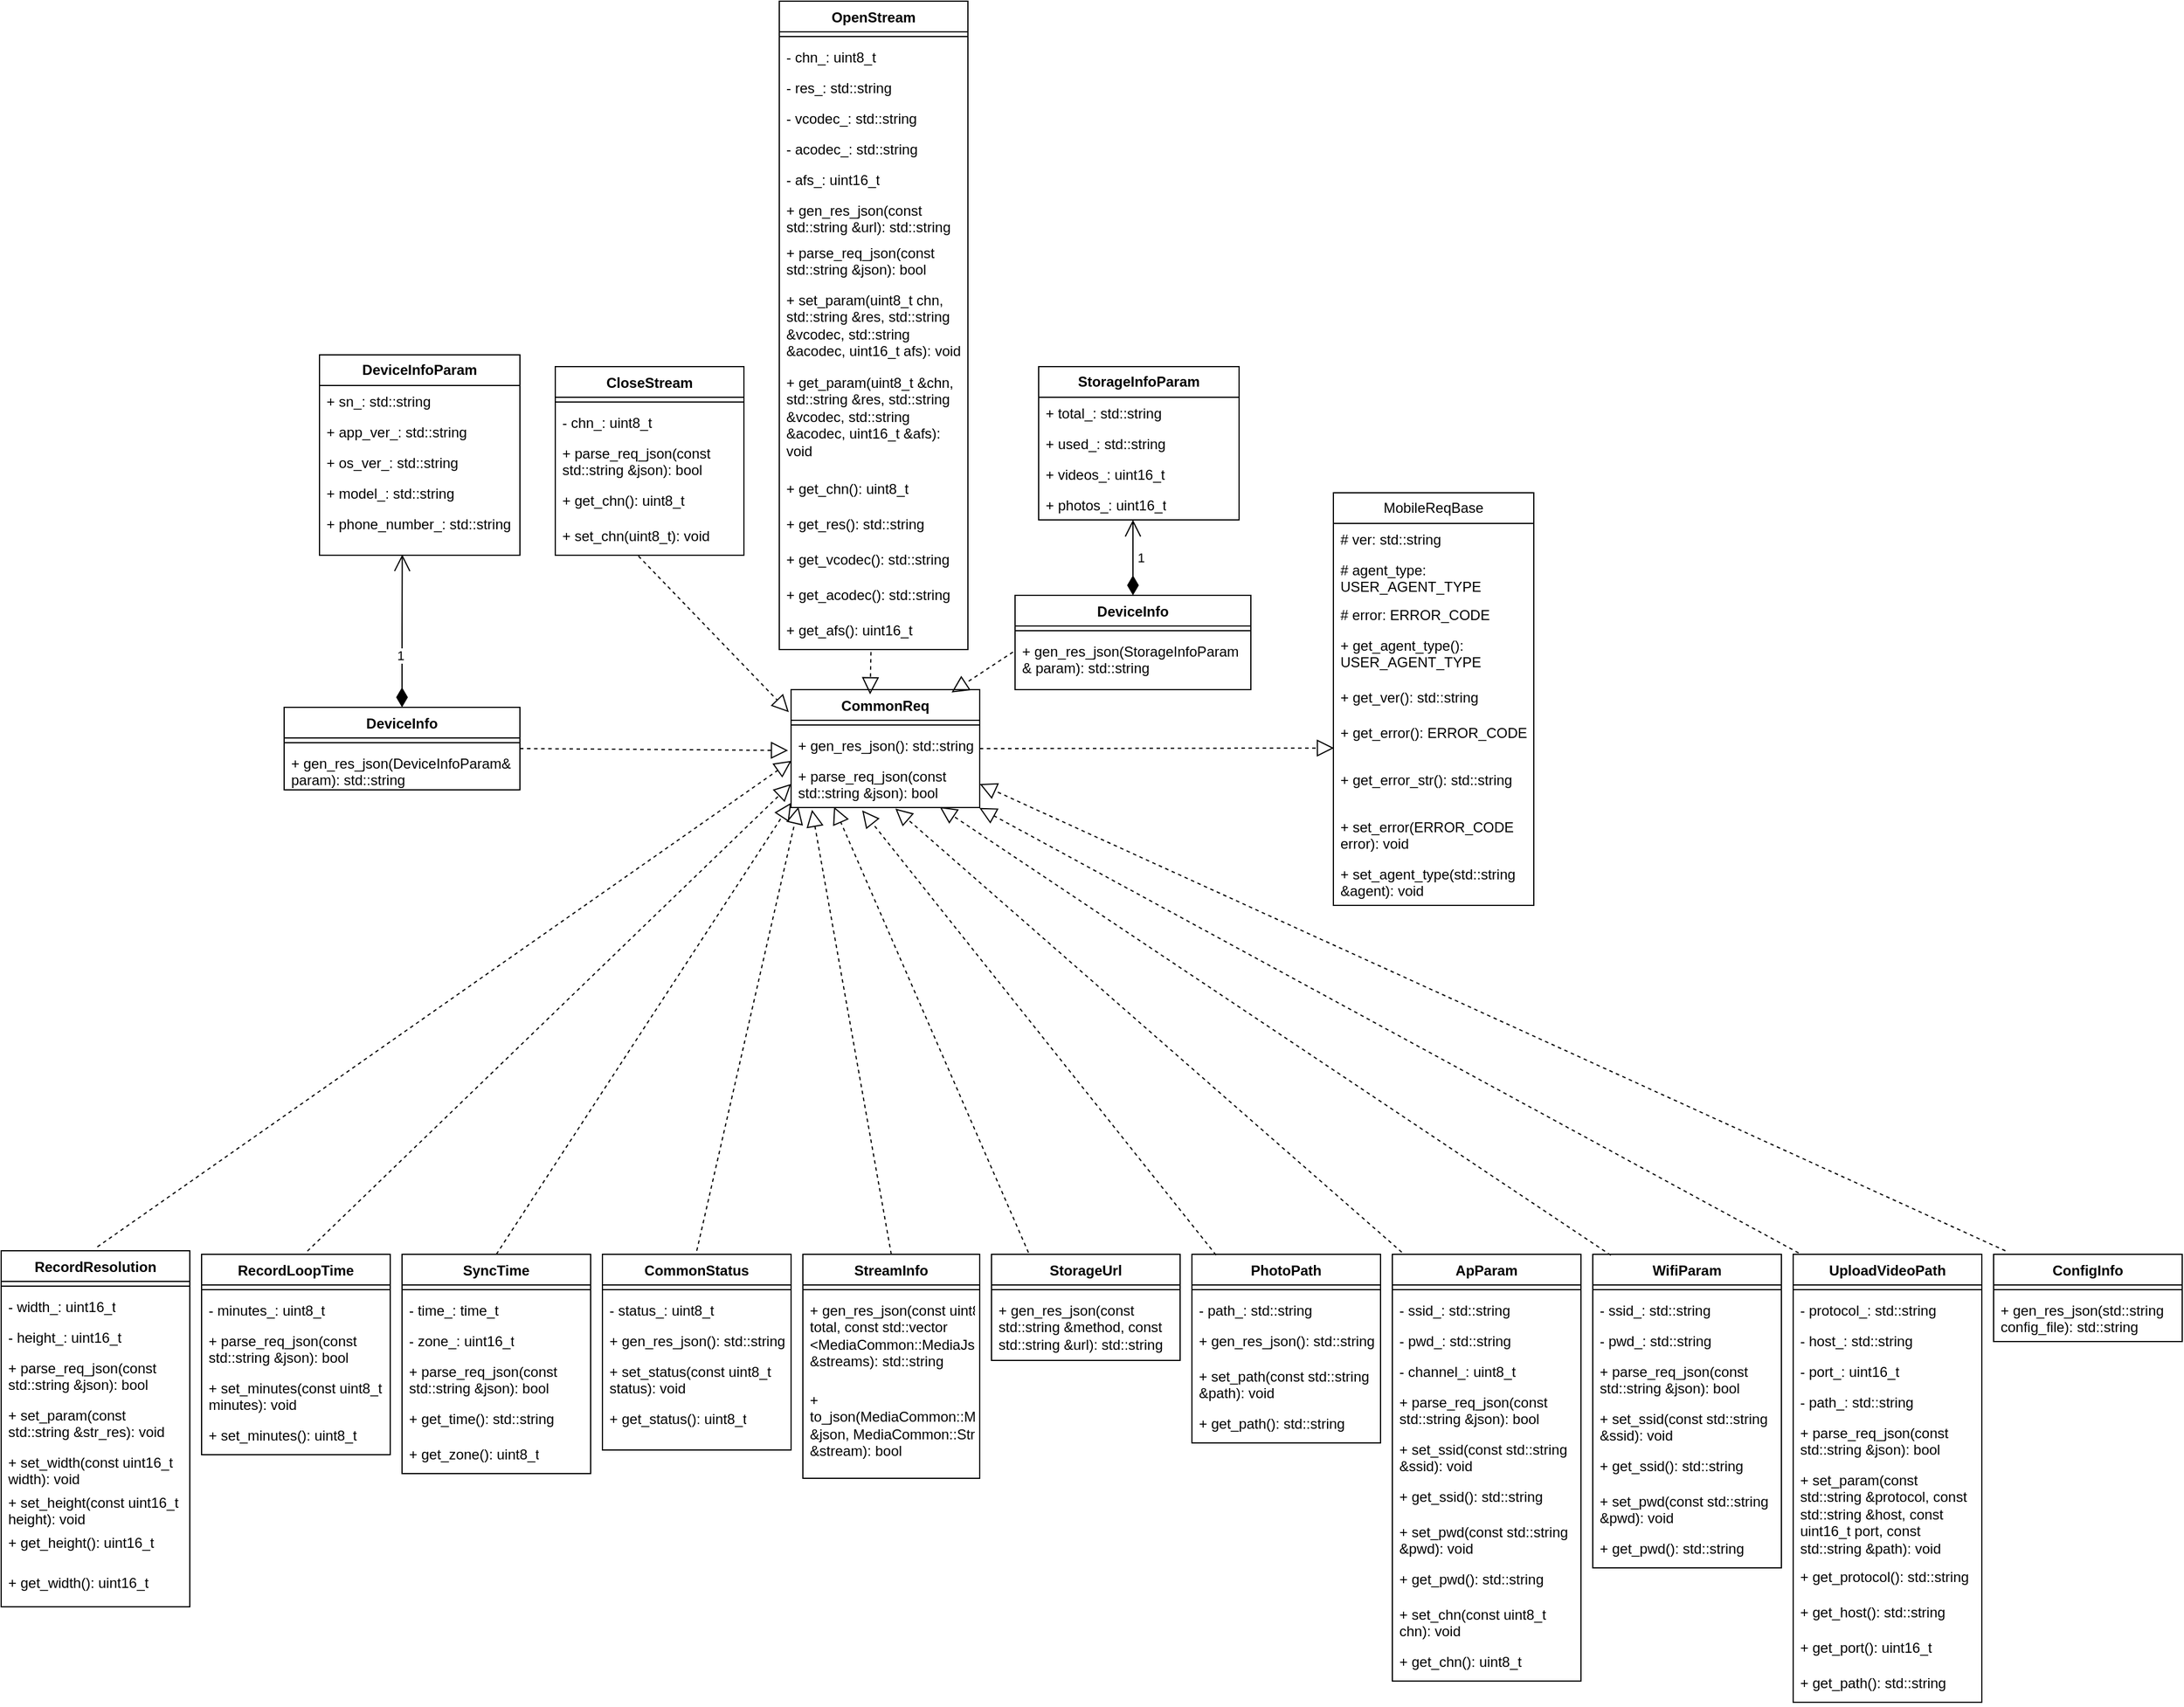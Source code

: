 <mxfile version="24.7.6">
  <diagram id="C5RBs43oDa-KdzZeNtuy" name="Page-1">
    <mxGraphModel dx="2261" dy="1941" grid="1" gridSize="10" guides="1" tooltips="1" connect="1" arrows="1" fold="1" page="1" pageScale="1" pageWidth="827" pageHeight="1169" math="0" shadow="0">
      <root>
        <mxCell id="WIyWlLk6GJQsqaUBKTNV-0" />
        <mxCell id="WIyWlLk6GJQsqaUBKTNV-1" parent="WIyWlLk6GJQsqaUBKTNV-0" />
        <mxCell id="BICUtr6SKWms27QiwE2e-4" value="MobileReqBase" style="swimlane;fontStyle=0;childLayout=stackLayout;horizontal=1;startSize=26;fillColor=none;horizontalStack=0;resizeParent=1;resizeParentMax=0;resizeLast=0;collapsible=1;marginBottom=0;whiteSpace=wrap;html=1;" vertex="1" parent="WIyWlLk6GJQsqaUBKTNV-1">
          <mxGeometry x="550" y="37" width="170" height="350" as="geometry" />
        </mxCell>
        <mxCell id="BICUtr6SKWms27QiwE2e-5" value="# ver: std::string" style="text;strokeColor=none;fillColor=none;align=left;verticalAlign=top;spacingLeft=4;spacingRight=4;overflow=hidden;rotatable=0;points=[[0,0.5],[1,0.5]];portConstraint=eastwest;whiteSpace=wrap;html=1;" vertex="1" parent="BICUtr6SKWms27QiwE2e-4">
          <mxGeometry y="26" width="170" height="26" as="geometry" />
        </mxCell>
        <mxCell id="BICUtr6SKWms27QiwE2e-6" value="# agent_type: USER_AGENT_TYPE" style="text;strokeColor=none;fillColor=none;align=left;verticalAlign=top;spacingLeft=4;spacingRight=4;overflow=hidden;rotatable=0;points=[[0,0.5],[1,0.5]];portConstraint=eastwest;whiteSpace=wrap;html=1;" vertex="1" parent="BICUtr6SKWms27QiwE2e-4">
          <mxGeometry y="52" width="170" height="38" as="geometry" />
        </mxCell>
        <mxCell id="BICUtr6SKWms27QiwE2e-7" value="# error: ERROR_CODE" style="text;strokeColor=none;fillColor=none;align=left;verticalAlign=top;spacingLeft=4;spacingRight=4;overflow=hidden;rotatable=0;points=[[0,0.5],[1,0.5]];portConstraint=eastwest;whiteSpace=wrap;html=1;" vertex="1" parent="BICUtr6SKWms27QiwE2e-4">
          <mxGeometry y="90" width="170" height="26" as="geometry" />
        </mxCell>
        <mxCell id="BICUtr6SKWms27QiwE2e-12" value="+ get_agent_type(): USER_AGENT_TYPE" style="text;strokeColor=none;fillColor=none;align=left;verticalAlign=top;spacingLeft=4;spacingRight=4;overflow=hidden;rotatable=0;points=[[0,0.5],[1,0.5]];portConstraint=eastwest;whiteSpace=wrap;html=1;" vertex="1" parent="BICUtr6SKWms27QiwE2e-4">
          <mxGeometry y="116" width="170" height="44" as="geometry" />
        </mxCell>
        <mxCell id="BICUtr6SKWms27QiwE2e-13" value="+ get_ver(): std::string" style="text;strokeColor=none;fillColor=none;align=left;verticalAlign=top;spacingLeft=4;spacingRight=4;overflow=hidden;rotatable=0;points=[[0,0.5],[1,0.5]];portConstraint=eastwest;whiteSpace=wrap;html=1;" vertex="1" parent="BICUtr6SKWms27QiwE2e-4">
          <mxGeometry y="160" width="170" height="30" as="geometry" />
        </mxCell>
        <mxCell id="BICUtr6SKWms27QiwE2e-14" value="+ get_error(): ERROR_CODE" style="text;strokeColor=none;fillColor=none;align=left;verticalAlign=top;spacingLeft=4;spacingRight=4;overflow=hidden;rotatable=0;points=[[0,0.5],[1,0.5]];portConstraint=eastwest;whiteSpace=wrap;html=1;" vertex="1" parent="BICUtr6SKWms27QiwE2e-4">
          <mxGeometry y="190" width="170" height="40" as="geometry" />
        </mxCell>
        <mxCell id="BICUtr6SKWms27QiwE2e-15" value="+ get_error_str(): std::string" style="text;strokeColor=none;fillColor=none;align=left;verticalAlign=top;spacingLeft=4;spacingRight=4;overflow=hidden;rotatable=0;points=[[0,0.5],[1,0.5]];portConstraint=eastwest;whiteSpace=wrap;html=1;" vertex="1" parent="BICUtr6SKWms27QiwE2e-4">
          <mxGeometry y="230" width="170" height="40" as="geometry" />
        </mxCell>
        <mxCell id="BICUtr6SKWms27QiwE2e-17" value="+ set_error(ERROR_CODE error): void" style="text;strokeColor=none;fillColor=none;align=left;verticalAlign=top;spacingLeft=4;spacingRight=4;overflow=hidden;rotatable=0;points=[[0,0.5],[1,0.5]];portConstraint=eastwest;whiteSpace=wrap;html=1;" vertex="1" parent="BICUtr6SKWms27QiwE2e-4">
          <mxGeometry y="270" width="170" height="40" as="geometry" />
        </mxCell>
        <mxCell id="BICUtr6SKWms27QiwE2e-16" value="+ set_agent_type(std::string &amp;amp;agent): void" style="text;strokeColor=none;fillColor=none;align=left;verticalAlign=top;spacingLeft=4;spacingRight=4;overflow=hidden;rotatable=0;points=[[0,0.5],[1,0.5]];portConstraint=eastwest;whiteSpace=wrap;html=1;" vertex="1" parent="BICUtr6SKWms27QiwE2e-4">
          <mxGeometry y="310" width="170" height="40" as="geometry" />
        </mxCell>
        <mxCell id="BICUtr6SKWms27QiwE2e-8" value="CommonReq" style="swimlane;fontStyle=1;align=center;verticalAlign=top;childLayout=stackLayout;horizontal=1;startSize=26;horizontalStack=0;resizeParent=1;resizeParentMax=0;resizeLast=0;collapsible=1;marginBottom=0;whiteSpace=wrap;html=1;" vertex="1" parent="WIyWlLk6GJQsqaUBKTNV-1">
          <mxGeometry x="90" y="204" width="160" height="100" as="geometry" />
        </mxCell>
        <mxCell id="BICUtr6SKWms27QiwE2e-18" value="" style="endArrow=block;dashed=1;endFill=0;endSize=12;html=1;rounded=0;entryX=0.003;entryY=0.664;entryDx=0;entryDy=0;entryPerimeter=0;" edge="1" parent="BICUtr6SKWms27QiwE2e-8" target="BICUtr6SKWms27QiwE2e-14">
          <mxGeometry width="160" relative="1" as="geometry">
            <mxPoint x="160" y="50" as="sourcePoint" />
            <mxPoint x="310" y="50" as="targetPoint" />
          </mxGeometry>
        </mxCell>
        <mxCell id="BICUtr6SKWms27QiwE2e-10" value="" style="line;strokeWidth=1;fillColor=none;align=left;verticalAlign=middle;spacingTop=-1;spacingLeft=3;spacingRight=3;rotatable=0;labelPosition=right;points=[];portConstraint=eastwest;strokeColor=inherit;" vertex="1" parent="BICUtr6SKWms27QiwE2e-8">
          <mxGeometry y="26" width="160" height="8" as="geometry" />
        </mxCell>
        <mxCell id="BICUtr6SKWms27QiwE2e-11" value="+ gen_res_json(): std::string" style="text;strokeColor=none;fillColor=none;align=left;verticalAlign=top;spacingLeft=4;spacingRight=4;overflow=hidden;rotatable=0;points=[[0,0.5],[1,0.5]];portConstraint=eastwest;whiteSpace=wrap;html=1;" vertex="1" parent="BICUtr6SKWms27QiwE2e-8">
          <mxGeometry y="34" width="160" height="26" as="geometry" />
        </mxCell>
        <mxCell id="BICUtr6SKWms27QiwE2e-19" value="+ parse_req_json(const std::string &amp;amp;json): bool" style="text;strokeColor=none;fillColor=none;align=left;verticalAlign=top;spacingLeft=4;spacingRight=4;overflow=hidden;rotatable=0;points=[[0,0.5],[1,0.5]];portConstraint=eastwest;whiteSpace=wrap;html=1;" vertex="1" parent="BICUtr6SKWms27QiwE2e-8">
          <mxGeometry y="60" width="160" height="40" as="geometry" />
        </mxCell>
        <mxCell id="BICUtr6SKWms27QiwE2e-20" value="CommonStatus" style="swimlane;fontStyle=1;align=center;verticalAlign=top;childLayout=stackLayout;horizontal=1;startSize=26;horizontalStack=0;resizeParent=1;resizeParentMax=0;resizeLast=0;collapsible=1;marginBottom=0;whiteSpace=wrap;html=1;" vertex="1" parent="WIyWlLk6GJQsqaUBKTNV-1">
          <mxGeometry x="-70" y="683" width="160" height="166" as="geometry" />
        </mxCell>
        <mxCell id="BICUtr6SKWms27QiwE2e-22" value="" style="line;strokeWidth=1;fillColor=none;align=left;verticalAlign=middle;spacingTop=-1;spacingLeft=3;spacingRight=3;rotatable=0;labelPosition=right;points=[];portConstraint=eastwest;strokeColor=inherit;" vertex="1" parent="BICUtr6SKWms27QiwE2e-20">
          <mxGeometry y="26" width="160" height="8" as="geometry" />
        </mxCell>
        <mxCell id="BICUtr6SKWms27QiwE2e-27" value="- status_: uint8_t" style="text;strokeColor=none;fillColor=none;align=left;verticalAlign=top;spacingLeft=4;spacingRight=4;overflow=hidden;rotatable=0;points=[[0,0.5],[1,0.5]];portConstraint=eastwest;whiteSpace=wrap;html=1;" vertex="1" parent="BICUtr6SKWms27QiwE2e-20">
          <mxGeometry y="34" width="160" height="26" as="geometry" />
        </mxCell>
        <mxCell id="BICUtr6SKWms27QiwE2e-23" value="+ gen_res_json(): std::string" style="text;strokeColor=none;fillColor=none;align=left;verticalAlign=top;spacingLeft=4;spacingRight=4;overflow=hidden;rotatable=0;points=[[0,0.5],[1,0.5]];portConstraint=eastwest;whiteSpace=wrap;html=1;" vertex="1" parent="BICUtr6SKWms27QiwE2e-20">
          <mxGeometry y="60" width="160" height="26" as="geometry" />
        </mxCell>
        <mxCell id="BICUtr6SKWms27QiwE2e-24" value="+ set_status(const uint8_t status): void" style="text;strokeColor=none;fillColor=none;align=left;verticalAlign=top;spacingLeft=4;spacingRight=4;overflow=hidden;rotatable=0;points=[[0,0.5],[1,0.5]];portConstraint=eastwest;whiteSpace=wrap;html=1;" vertex="1" parent="BICUtr6SKWms27QiwE2e-20">
          <mxGeometry y="86" width="160" height="40" as="geometry" />
        </mxCell>
        <mxCell id="BICUtr6SKWms27QiwE2e-25" value="+ get_status(): uint8_t" style="text;strokeColor=none;fillColor=none;align=left;verticalAlign=top;spacingLeft=4;spacingRight=4;overflow=hidden;rotatable=0;points=[[0,0.5],[1,0.5]];portConstraint=eastwest;whiteSpace=wrap;html=1;" vertex="1" parent="BICUtr6SKWms27QiwE2e-20">
          <mxGeometry y="126" width="160" height="40" as="geometry" />
        </mxCell>
        <mxCell id="BICUtr6SKWms27QiwE2e-21" value="" style="endArrow=block;dashed=1;endFill=0;endSize=12;html=1;rounded=0;entryX=0.039;entryY=0.986;entryDx=0;entryDy=0;entryPerimeter=0;" edge="1" parent="WIyWlLk6GJQsqaUBKTNV-1" target="BICUtr6SKWms27QiwE2e-19">
          <mxGeometry width="160" relative="1" as="geometry">
            <mxPoint x="10" y="680" as="sourcePoint" />
            <mxPoint x="98" y="310" as="targetPoint" />
          </mxGeometry>
        </mxCell>
        <mxCell id="BICUtr6SKWms27QiwE2e-28" value="SyncTime" style="swimlane;fontStyle=1;align=center;verticalAlign=top;childLayout=stackLayout;horizontal=1;startSize=26;horizontalStack=0;resizeParent=1;resizeParentMax=0;resizeLast=0;collapsible=1;marginBottom=0;whiteSpace=wrap;html=1;" vertex="1" parent="WIyWlLk6GJQsqaUBKTNV-1">
          <mxGeometry x="-240" y="683" width="160" height="186" as="geometry" />
        </mxCell>
        <mxCell id="BICUtr6SKWms27QiwE2e-29" value="" style="line;strokeWidth=1;fillColor=none;align=left;verticalAlign=middle;spacingTop=-1;spacingLeft=3;spacingRight=3;rotatable=0;labelPosition=right;points=[];portConstraint=eastwest;strokeColor=inherit;" vertex="1" parent="BICUtr6SKWms27QiwE2e-28">
          <mxGeometry y="26" width="160" height="8" as="geometry" />
        </mxCell>
        <mxCell id="BICUtr6SKWms27QiwE2e-30" value="- time_: time_t" style="text;strokeColor=none;fillColor=none;align=left;verticalAlign=top;spacingLeft=4;spacingRight=4;overflow=hidden;rotatable=0;points=[[0,0.5],[1,0.5]];portConstraint=eastwest;whiteSpace=wrap;html=1;" vertex="1" parent="BICUtr6SKWms27QiwE2e-28">
          <mxGeometry y="34" width="160" height="26" as="geometry" />
        </mxCell>
        <mxCell id="BICUtr6SKWms27QiwE2e-124" value="- zone_: uint16_t" style="text;strokeColor=none;fillColor=none;align=left;verticalAlign=top;spacingLeft=4;spacingRight=4;overflow=hidden;rotatable=0;points=[[0,0.5],[1,0.5]];portConstraint=eastwest;whiteSpace=wrap;html=1;" vertex="1" parent="BICUtr6SKWms27QiwE2e-28">
          <mxGeometry y="60" width="160" height="26" as="geometry" />
        </mxCell>
        <mxCell id="BICUtr6SKWms27QiwE2e-31" value="+ parse_req_json(const std::string &amp;amp;json): bool" style="text;strokeColor=none;fillColor=none;align=left;verticalAlign=top;spacingLeft=4;spacingRight=4;overflow=hidden;rotatable=0;points=[[0,0.5],[1,0.5]];portConstraint=eastwest;whiteSpace=wrap;html=1;" vertex="1" parent="BICUtr6SKWms27QiwE2e-28">
          <mxGeometry y="86" width="160" height="40" as="geometry" />
        </mxCell>
        <mxCell id="BICUtr6SKWms27QiwE2e-32" value="+ get_time(): std::string" style="text;strokeColor=none;fillColor=none;align=left;verticalAlign=top;spacingLeft=4;spacingRight=4;overflow=hidden;rotatable=0;points=[[0,0.5],[1,0.5]];portConstraint=eastwest;whiteSpace=wrap;html=1;" vertex="1" parent="BICUtr6SKWms27QiwE2e-28">
          <mxGeometry y="126" width="160" height="30" as="geometry" />
        </mxCell>
        <mxCell id="BICUtr6SKWms27QiwE2e-33" value="+ get_zone(): uint8_t" style="text;strokeColor=none;fillColor=none;align=left;verticalAlign=top;spacingLeft=4;spacingRight=4;overflow=hidden;rotatable=0;points=[[0,0.5],[1,0.5]];portConstraint=eastwest;whiteSpace=wrap;html=1;" vertex="1" parent="BICUtr6SKWms27QiwE2e-28">
          <mxGeometry y="156" width="160" height="30" as="geometry" />
        </mxCell>
        <mxCell id="BICUtr6SKWms27QiwE2e-34" value="" style="endArrow=block;dashed=1;endFill=0;endSize=12;html=1;rounded=0;exitX=0.5;exitY=0;exitDx=0;exitDy=0;" edge="1" parent="WIyWlLk6GJQsqaUBKTNV-1" source="BICUtr6SKWms27QiwE2e-28">
          <mxGeometry width="160" relative="1" as="geometry">
            <mxPoint x="-90" y="350" as="sourcePoint" />
            <mxPoint x="90" y="300" as="targetPoint" />
          </mxGeometry>
        </mxCell>
        <mxCell id="BICUtr6SKWms27QiwE2e-35" value="DeviceInfo" style="swimlane;fontStyle=1;align=center;verticalAlign=top;childLayout=stackLayout;horizontal=1;startSize=26;horizontalStack=0;resizeParent=1;resizeParentMax=0;resizeLast=0;collapsible=1;marginBottom=0;whiteSpace=wrap;html=1;" vertex="1" parent="WIyWlLk6GJQsqaUBKTNV-1">
          <mxGeometry x="-340" y="219" width="200" height="70" as="geometry" />
        </mxCell>
        <mxCell id="BICUtr6SKWms27QiwE2e-36" value="" style="line;strokeWidth=1;fillColor=none;align=left;verticalAlign=middle;spacingTop=-1;spacingLeft=3;spacingRight=3;rotatable=0;labelPosition=right;points=[];portConstraint=eastwest;strokeColor=inherit;" vertex="1" parent="BICUtr6SKWms27QiwE2e-35">
          <mxGeometry y="26" width="200" height="8" as="geometry" />
        </mxCell>
        <mxCell id="BICUtr6SKWms27QiwE2e-38" value="+ gen_res_json(DeviceInfoParam&amp;amp; param): std::string" style="text;strokeColor=none;fillColor=none;align=left;verticalAlign=top;spacingLeft=4;spacingRight=4;overflow=hidden;rotatable=0;points=[[0,0.5],[1,0.5]];portConstraint=eastwest;whiteSpace=wrap;html=1;" vertex="1" parent="BICUtr6SKWms27QiwE2e-35">
          <mxGeometry y="34" width="200" height="36" as="geometry" />
        </mxCell>
        <mxCell id="BICUtr6SKWms27QiwE2e-41" value="" style="endArrow=block;dashed=1;endFill=0;endSize=12;html=1;rounded=0;exitX=1;exitY=0.5;exitDx=0;exitDy=0;entryX=-0.016;entryY=0.676;entryDx=0;entryDy=0;entryPerimeter=0;" edge="1" parent="WIyWlLk6GJQsqaUBKTNV-1" source="BICUtr6SKWms27QiwE2e-35" target="BICUtr6SKWms27QiwE2e-11">
          <mxGeometry width="160" relative="1" as="geometry">
            <mxPoint x="-50" y="250" as="sourcePoint" />
            <mxPoint x="110" y="250" as="targetPoint" />
          </mxGeometry>
        </mxCell>
        <mxCell id="BICUtr6SKWms27QiwE2e-43" value="&lt;b&gt;DeviceInfoParam&lt;/b&gt;" style="swimlane;fontStyle=0;childLayout=stackLayout;horizontal=1;startSize=26;fillColor=none;horizontalStack=0;resizeParent=1;resizeParentMax=0;resizeLast=0;collapsible=1;marginBottom=0;whiteSpace=wrap;html=1;" vertex="1" parent="WIyWlLk6GJQsqaUBKTNV-1">
          <mxGeometry x="-310" y="-80" width="170" height="170" as="geometry" />
        </mxCell>
        <mxCell id="BICUtr6SKWms27QiwE2e-44" value="+ sn_: std::string" style="text;strokeColor=none;fillColor=none;align=left;verticalAlign=top;spacingLeft=4;spacingRight=4;overflow=hidden;rotatable=0;points=[[0,0.5],[1,0.5]];portConstraint=eastwest;whiteSpace=wrap;html=1;" vertex="1" parent="BICUtr6SKWms27QiwE2e-43">
          <mxGeometry y="26" width="170" height="26" as="geometry" />
        </mxCell>
        <mxCell id="BICUtr6SKWms27QiwE2e-45" value="+ app_ver_: std::string" style="text;strokeColor=none;fillColor=none;align=left;verticalAlign=top;spacingLeft=4;spacingRight=4;overflow=hidden;rotatable=0;points=[[0,0.5],[1,0.5]];portConstraint=eastwest;whiteSpace=wrap;html=1;" vertex="1" parent="BICUtr6SKWms27QiwE2e-43">
          <mxGeometry y="52" width="170" height="26" as="geometry" />
        </mxCell>
        <mxCell id="BICUtr6SKWms27QiwE2e-47" value="+ os_ver_: std::string" style="text;strokeColor=none;fillColor=none;align=left;verticalAlign=top;spacingLeft=4;spacingRight=4;overflow=hidden;rotatable=0;points=[[0,0.5],[1,0.5]];portConstraint=eastwest;whiteSpace=wrap;html=1;" vertex="1" parent="BICUtr6SKWms27QiwE2e-43">
          <mxGeometry y="78" width="170" height="26" as="geometry" />
        </mxCell>
        <mxCell id="BICUtr6SKWms27QiwE2e-48" value="+ model_: std::string" style="text;strokeColor=none;fillColor=none;align=left;verticalAlign=top;spacingLeft=4;spacingRight=4;overflow=hidden;rotatable=0;points=[[0,0.5],[1,0.5]];portConstraint=eastwest;whiteSpace=wrap;html=1;" vertex="1" parent="BICUtr6SKWms27QiwE2e-43">
          <mxGeometry y="104" width="170" height="26" as="geometry" />
        </mxCell>
        <mxCell id="BICUtr6SKWms27QiwE2e-46" value="+ phone_number_: std::string" style="text;strokeColor=none;fillColor=none;align=left;verticalAlign=top;spacingLeft=4;spacingRight=4;overflow=hidden;rotatable=0;points=[[0,0.5],[1,0.5]];portConstraint=eastwest;whiteSpace=wrap;html=1;" vertex="1" parent="BICUtr6SKWms27QiwE2e-43">
          <mxGeometry y="130" width="170" height="40" as="geometry" />
        </mxCell>
        <mxCell id="BICUtr6SKWms27QiwE2e-50" value="1" style="endArrow=open;html=1;endSize=12;startArrow=diamondThin;startSize=14;startFill=1;edgeStyle=orthogonalEdgeStyle;align=left;verticalAlign=bottom;rounded=0;entryX=0.413;entryY=0.984;entryDx=0;entryDy=0;entryPerimeter=0;" edge="1" parent="WIyWlLk6GJQsqaUBKTNV-1" source="BICUtr6SKWms27QiwE2e-35" target="BICUtr6SKWms27QiwE2e-46">
          <mxGeometry x="-0.5" y="3" relative="1" as="geometry">
            <mxPoint x="-150.34" y="230" as="sourcePoint" />
            <mxPoint x="-80" y="250" as="targetPoint" />
            <Array as="points" />
            <mxPoint x="-3" y="-3" as="offset" />
          </mxGeometry>
        </mxCell>
        <mxCell id="BICUtr6SKWms27QiwE2e-51" value="OpenStream" style="swimlane;fontStyle=1;align=center;verticalAlign=top;childLayout=stackLayout;horizontal=1;startSize=26;horizontalStack=0;resizeParent=1;resizeParentMax=0;resizeLast=0;collapsible=1;marginBottom=0;whiteSpace=wrap;html=1;" vertex="1" parent="WIyWlLk6GJQsqaUBKTNV-1">
          <mxGeometry x="80" y="-380" width="160" height="550" as="geometry" />
        </mxCell>
        <mxCell id="BICUtr6SKWms27QiwE2e-52" value="" style="line;strokeWidth=1;fillColor=none;align=left;verticalAlign=middle;spacingTop=-1;spacingLeft=3;spacingRight=3;rotatable=0;labelPosition=right;points=[];portConstraint=eastwest;strokeColor=inherit;" vertex="1" parent="BICUtr6SKWms27QiwE2e-51">
          <mxGeometry y="26" width="160" height="8" as="geometry" />
        </mxCell>
        <mxCell id="BICUtr6SKWms27QiwE2e-53" value="- chn_: uint8_t" style="text;strokeColor=none;fillColor=none;align=left;verticalAlign=top;spacingLeft=4;spacingRight=4;overflow=hidden;rotatable=0;points=[[0,0.5],[1,0.5]];portConstraint=eastwest;whiteSpace=wrap;html=1;" vertex="1" parent="BICUtr6SKWms27QiwE2e-51">
          <mxGeometry y="34" width="160" height="26" as="geometry" />
        </mxCell>
        <mxCell id="BICUtr6SKWms27QiwE2e-57" value="- res_: std::string" style="text;strokeColor=none;fillColor=none;align=left;verticalAlign=top;spacingLeft=4;spacingRight=4;overflow=hidden;rotatable=0;points=[[0,0.5],[1,0.5]];portConstraint=eastwest;whiteSpace=wrap;html=1;" vertex="1" parent="BICUtr6SKWms27QiwE2e-51">
          <mxGeometry y="60" width="160" height="26" as="geometry" />
        </mxCell>
        <mxCell id="BICUtr6SKWms27QiwE2e-58" value="- vcodec_: std::string" style="text;strokeColor=none;fillColor=none;align=left;verticalAlign=top;spacingLeft=4;spacingRight=4;overflow=hidden;rotatable=0;points=[[0,0.5],[1,0.5]];portConstraint=eastwest;whiteSpace=wrap;html=1;" vertex="1" parent="BICUtr6SKWms27QiwE2e-51">
          <mxGeometry y="86" width="160" height="26" as="geometry" />
        </mxCell>
        <mxCell id="BICUtr6SKWms27QiwE2e-59" value="- acodec_: std::string" style="text;strokeColor=none;fillColor=none;align=left;verticalAlign=top;spacingLeft=4;spacingRight=4;overflow=hidden;rotatable=0;points=[[0,0.5],[1,0.5]];portConstraint=eastwest;whiteSpace=wrap;html=1;" vertex="1" parent="BICUtr6SKWms27QiwE2e-51">
          <mxGeometry y="112" width="160" height="26" as="geometry" />
        </mxCell>
        <mxCell id="BICUtr6SKWms27QiwE2e-60" value="- afs_: uint16_t" style="text;strokeColor=none;fillColor=none;align=left;verticalAlign=top;spacingLeft=4;spacingRight=4;overflow=hidden;rotatable=0;points=[[0,0.5],[1,0.5]];portConstraint=eastwest;whiteSpace=wrap;html=1;" vertex="1" parent="BICUtr6SKWms27QiwE2e-51">
          <mxGeometry y="138" width="160" height="26" as="geometry" />
        </mxCell>
        <mxCell id="BICUtr6SKWms27QiwE2e-61" value="+ gen_res_json(const std::string &amp;amp;url): std::string" style="text;strokeColor=none;fillColor=none;align=left;verticalAlign=top;spacingLeft=4;spacingRight=4;overflow=hidden;rotatable=0;points=[[0,0.5],[1,0.5]];portConstraint=eastwest;whiteSpace=wrap;html=1;" vertex="1" parent="BICUtr6SKWms27QiwE2e-51">
          <mxGeometry y="164" width="160" height="36" as="geometry" />
        </mxCell>
        <mxCell id="BICUtr6SKWms27QiwE2e-54" value="+ parse_req_json(const std::string &amp;amp;json): bool" style="text;strokeColor=none;fillColor=none;align=left;verticalAlign=top;spacingLeft=4;spacingRight=4;overflow=hidden;rotatable=0;points=[[0,0.5],[1,0.5]];portConstraint=eastwest;whiteSpace=wrap;html=1;" vertex="1" parent="BICUtr6SKWms27QiwE2e-51">
          <mxGeometry y="200" width="160" height="40" as="geometry" />
        </mxCell>
        <mxCell id="BICUtr6SKWms27QiwE2e-55" value="+ set_param(uint8_t chn, std::string &amp;amp;res, std::string &amp;amp;vcodec, std::string &amp;amp;acodec, uint16_t afs): void" style="text;strokeColor=none;fillColor=none;align=left;verticalAlign=top;spacingLeft=4;spacingRight=4;overflow=hidden;rotatable=0;points=[[0,0.5],[1,0.5]];portConstraint=eastwest;whiteSpace=wrap;html=1;" vertex="1" parent="BICUtr6SKWms27QiwE2e-51">
          <mxGeometry y="240" width="160" height="70" as="geometry" />
        </mxCell>
        <mxCell id="BICUtr6SKWms27QiwE2e-56" value="+ get_param(uint8_t &amp;amp;chn, std::string &amp;amp;res, std::string &amp;amp;vcodec, std::string &amp;amp;acodec, uint16_t &amp;amp;afs): void" style="text;strokeColor=none;fillColor=none;align=left;verticalAlign=top;spacingLeft=4;spacingRight=4;overflow=hidden;rotatable=0;points=[[0,0.5],[1,0.5]];portConstraint=eastwest;whiteSpace=wrap;html=1;" vertex="1" parent="BICUtr6SKWms27QiwE2e-51">
          <mxGeometry y="310" width="160" height="90" as="geometry" />
        </mxCell>
        <mxCell id="BICUtr6SKWms27QiwE2e-64" value="+ get_chn(): uint8_t" style="text;strokeColor=none;fillColor=none;align=left;verticalAlign=top;spacingLeft=4;spacingRight=4;overflow=hidden;rotatable=0;points=[[0,0.5],[1,0.5]];portConstraint=eastwest;whiteSpace=wrap;html=1;" vertex="1" parent="BICUtr6SKWms27QiwE2e-51">
          <mxGeometry y="400" width="160" height="30" as="geometry" />
        </mxCell>
        <mxCell id="BICUtr6SKWms27QiwE2e-65" value="+ get_res(): std::string" style="text;strokeColor=none;fillColor=none;align=left;verticalAlign=top;spacingLeft=4;spacingRight=4;overflow=hidden;rotatable=0;points=[[0,0.5],[1,0.5]];portConstraint=eastwest;whiteSpace=wrap;html=1;" vertex="1" parent="BICUtr6SKWms27QiwE2e-51">
          <mxGeometry y="430" width="160" height="30" as="geometry" />
        </mxCell>
        <mxCell id="BICUtr6SKWms27QiwE2e-66" value="+ get_vcodec(): std::string" style="text;strokeColor=none;fillColor=none;align=left;verticalAlign=top;spacingLeft=4;spacingRight=4;overflow=hidden;rotatable=0;points=[[0,0.5],[1,0.5]];portConstraint=eastwest;whiteSpace=wrap;html=1;" vertex="1" parent="BICUtr6SKWms27QiwE2e-51">
          <mxGeometry y="460" width="160" height="30" as="geometry" />
        </mxCell>
        <mxCell id="BICUtr6SKWms27QiwE2e-67" value="+ get_acodec(): std::string" style="text;strokeColor=none;fillColor=none;align=left;verticalAlign=top;spacingLeft=4;spacingRight=4;overflow=hidden;rotatable=0;points=[[0,0.5],[1,0.5]];portConstraint=eastwest;whiteSpace=wrap;html=1;" vertex="1" parent="BICUtr6SKWms27QiwE2e-51">
          <mxGeometry y="490" width="160" height="30" as="geometry" />
        </mxCell>
        <mxCell id="BICUtr6SKWms27QiwE2e-63" value="+ get_afs(): uint16_t" style="text;strokeColor=none;fillColor=none;align=left;verticalAlign=top;spacingLeft=4;spacingRight=4;overflow=hidden;rotatable=0;points=[[0,0.5],[1,0.5]];portConstraint=eastwest;whiteSpace=wrap;html=1;" vertex="1" parent="BICUtr6SKWms27QiwE2e-51">
          <mxGeometry y="520" width="160" height="30" as="geometry" />
        </mxCell>
        <mxCell id="BICUtr6SKWms27QiwE2e-68" value="" style="endArrow=block;dashed=1;endFill=0;endSize=12;html=1;rounded=0;entryX=0.419;entryY=0.04;entryDx=0;entryDy=0;entryPerimeter=0;exitX=0.486;exitY=1.07;exitDx=0;exitDy=0;exitPerimeter=0;" edge="1" parent="WIyWlLk6GJQsqaUBKTNV-1" source="BICUtr6SKWms27QiwE2e-63" target="BICUtr6SKWms27QiwE2e-8">
          <mxGeometry width="160" relative="1" as="geometry">
            <mxPoint x="280" y="189" as="sourcePoint" />
            <mxPoint x="281" y="110" as="targetPoint" />
          </mxGeometry>
        </mxCell>
        <mxCell id="BICUtr6SKWms27QiwE2e-69" value="CloseStream" style="swimlane;fontStyle=1;align=center;verticalAlign=top;childLayout=stackLayout;horizontal=1;startSize=26;horizontalStack=0;resizeParent=1;resizeParentMax=0;resizeLast=0;collapsible=1;marginBottom=0;whiteSpace=wrap;html=1;" vertex="1" parent="WIyWlLk6GJQsqaUBKTNV-1">
          <mxGeometry x="-110" y="-70" width="160" height="160" as="geometry" />
        </mxCell>
        <mxCell id="BICUtr6SKWms27QiwE2e-70" value="" style="line;strokeWidth=1;fillColor=none;align=left;verticalAlign=middle;spacingTop=-1;spacingLeft=3;spacingRight=3;rotatable=0;labelPosition=right;points=[];portConstraint=eastwest;strokeColor=inherit;" vertex="1" parent="BICUtr6SKWms27QiwE2e-69">
          <mxGeometry y="26" width="160" height="8" as="geometry" />
        </mxCell>
        <mxCell id="BICUtr6SKWms27QiwE2e-71" value="- chn_: uint8_t" style="text;strokeColor=none;fillColor=none;align=left;verticalAlign=top;spacingLeft=4;spacingRight=4;overflow=hidden;rotatable=0;points=[[0,0.5],[1,0.5]];portConstraint=eastwest;whiteSpace=wrap;html=1;" vertex="1" parent="BICUtr6SKWms27QiwE2e-69">
          <mxGeometry y="34" width="160" height="26" as="geometry" />
        </mxCell>
        <mxCell id="BICUtr6SKWms27QiwE2e-72" value="+ parse_req_json(const std::string &amp;amp;json): bool" style="text;strokeColor=none;fillColor=none;align=left;verticalAlign=top;spacingLeft=4;spacingRight=4;overflow=hidden;rotatable=0;points=[[0,0.5],[1,0.5]];portConstraint=eastwest;whiteSpace=wrap;html=1;" vertex="1" parent="BICUtr6SKWms27QiwE2e-69">
          <mxGeometry y="60" width="160" height="40" as="geometry" />
        </mxCell>
        <mxCell id="BICUtr6SKWms27QiwE2e-73" value="+ get_chn(): uint8_t" style="text;strokeColor=none;fillColor=none;align=left;verticalAlign=top;spacingLeft=4;spacingRight=4;overflow=hidden;rotatable=0;points=[[0,0.5],[1,0.5]];portConstraint=eastwest;whiteSpace=wrap;html=1;" vertex="1" parent="BICUtr6SKWms27QiwE2e-69">
          <mxGeometry y="100" width="160" height="30" as="geometry" />
        </mxCell>
        <mxCell id="BICUtr6SKWms27QiwE2e-74" value="+ set_chn(uint8_t): void" style="text;strokeColor=none;fillColor=none;align=left;verticalAlign=top;spacingLeft=4;spacingRight=4;overflow=hidden;rotatable=0;points=[[0,0.5],[1,0.5]];portConstraint=eastwest;whiteSpace=wrap;html=1;" vertex="1" parent="BICUtr6SKWms27QiwE2e-69">
          <mxGeometry y="130" width="160" height="30" as="geometry" />
        </mxCell>
        <mxCell id="BICUtr6SKWms27QiwE2e-75" value="" style="endArrow=block;dashed=1;endFill=0;endSize=12;html=1;rounded=0;exitX=0.441;exitY=1.024;exitDx=0;exitDy=0;entryX=-0.012;entryY=0.191;entryDx=0;entryDy=0;entryPerimeter=0;exitPerimeter=0;" edge="1" parent="WIyWlLk6GJQsqaUBKTNV-1" source="BICUtr6SKWms27QiwE2e-74" target="BICUtr6SKWms27QiwE2e-8">
          <mxGeometry width="160" relative="1" as="geometry">
            <mxPoint x="-105" y="224" as="sourcePoint" />
            <mxPoint x="25" y="105" as="targetPoint" />
          </mxGeometry>
        </mxCell>
        <mxCell id="BICUtr6SKWms27QiwE2e-76" value="StreamInfo" style="swimlane;fontStyle=1;align=center;verticalAlign=top;childLayout=stackLayout;horizontal=1;startSize=26;horizontalStack=0;resizeParent=1;resizeParentMax=0;resizeLast=0;collapsible=1;marginBottom=0;whiteSpace=wrap;html=1;" vertex="1" parent="WIyWlLk6GJQsqaUBKTNV-1">
          <mxGeometry x="100" y="683" width="150" height="190" as="geometry" />
        </mxCell>
        <mxCell id="BICUtr6SKWms27QiwE2e-77" value="" style="line;strokeWidth=1;fillColor=none;align=left;verticalAlign=middle;spacingTop=-1;spacingLeft=3;spacingRight=3;rotatable=0;labelPosition=right;points=[];portConstraint=eastwest;strokeColor=inherit;" vertex="1" parent="BICUtr6SKWms27QiwE2e-76">
          <mxGeometry y="26" width="150" height="8" as="geometry" />
        </mxCell>
        <mxCell id="BICUtr6SKWms27QiwE2e-79" value="+ gen_res_json(const uint8_t total, const std::vector&lt;div&gt;&amp;lt;MediaCommon::MediaJson&amp;gt; &amp;amp;streams): std::string&lt;/div&gt;" style="text;strokeColor=none;fillColor=none;align=left;verticalAlign=top;spacingLeft=4;spacingRight=4;overflow=hidden;rotatable=0;points=[[0,0.5],[1,0.5]];portConstraint=eastwest;whiteSpace=wrap;html=1;" vertex="1" parent="BICUtr6SKWms27QiwE2e-76">
          <mxGeometry y="34" width="150" height="76" as="geometry" />
        </mxCell>
        <mxCell id="BICUtr6SKWms27QiwE2e-80" value="+ to_json(MediaCommon::MediaJson &amp;amp;json, MediaCommon::Stream &amp;amp;stream): bool" style="text;strokeColor=none;fillColor=none;align=left;verticalAlign=top;spacingLeft=4;spacingRight=4;overflow=hidden;rotatable=0;points=[[0,0.5],[1,0.5]];portConstraint=eastwest;whiteSpace=wrap;html=1;" vertex="1" parent="BICUtr6SKWms27QiwE2e-76">
          <mxGeometry y="110" width="150" height="80" as="geometry" />
        </mxCell>
        <mxCell id="BICUtr6SKWms27QiwE2e-82" value="" style="endArrow=block;dashed=1;endFill=0;endSize=12;html=1;rounded=0;exitX=0.5;exitY=0;exitDx=0;exitDy=0;entryX=0.111;entryY=1.05;entryDx=0;entryDy=0;entryPerimeter=0;" edge="1" parent="WIyWlLk6GJQsqaUBKTNV-1" source="BICUtr6SKWms27QiwE2e-76" target="BICUtr6SKWms27QiwE2e-19">
          <mxGeometry width="160" relative="1" as="geometry">
            <mxPoint x="210" y="340" as="sourcePoint" />
            <mxPoint x="225" y="310" as="targetPoint" />
          </mxGeometry>
        </mxCell>
        <mxCell id="BICUtr6SKWms27QiwE2e-83" value="StorageUrl" style="swimlane;fontStyle=1;align=center;verticalAlign=top;childLayout=stackLayout;horizontal=1;startSize=26;horizontalStack=0;resizeParent=1;resizeParentMax=0;resizeLast=0;collapsible=1;marginBottom=0;whiteSpace=wrap;html=1;" vertex="1" parent="WIyWlLk6GJQsqaUBKTNV-1">
          <mxGeometry x="260" y="683" width="160" height="90" as="geometry" />
        </mxCell>
        <mxCell id="BICUtr6SKWms27QiwE2e-84" value="" style="line;strokeWidth=1;fillColor=none;align=left;verticalAlign=middle;spacingTop=-1;spacingLeft=3;spacingRight=3;rotatable=0;labelPosition=right;points=[];portConstraint=eastwest;strokeColor=inherit;" vertex="1" parent="BICUtr6SKWms27QiwE2e-83">
          <mxGeometry y="26" width="160" height="8" as="geometry" />
        </mxCell>
        <mxCell id="BICUtr6SKWms27QiwE2e-85" value="+ gen_res_json(const std::string &amp;amp;method, const std::string &amp;amp;url): std::string" style="text;strokeColor=none;fillColor=none;align=left;verticalAlign=top;spacingLeft=4;spacingRight=4;overflow=hidden;rotatable=0;points=[[0,0.5],[1,0.5]];portConstraint=eastwest;whiteSpace=wrap;html=1;" vertex="1" parent="BICUtr6SKWms27QiwE2e-83">
          <mxGeometry y="34" width="160" height="56" as="geometry" />
        </mxCell>
        <mxCell id="BICUtr6SKWms27QiwE2e-86" value="" style="endArrow=block;dashed=1;endFill=0;endSize=12;html=1;rounded=0;exitX=0.196;exitY=-0.016;exitDx=0;exitDy=0;exitPerimeter=0;entryX=0.228;entryY=0.986;entryDx=0;entryDy=0;entryPerimeter=0;" edge="1" parent="WIyWlLk6GJQsqaUBKTNV-1" source="BICUtr6SKWms27QiwE2e-83" target="BICUtr6SKWms27QiwE2e-19">
          <mxGeometry width="160" relative="1" as="geometry">
            <mxPoint x="370" y="500" as="sourcePoint" />
            <mxPoint x="170" y="306" as="targetPoint" />
          </mxGeometry>
        </mxCell>
        <mxCell id="BICUtr6SKWms27QiwE2e-87" value="&lt;b&gt;StorageInfoParam&lt;/b&gt;" style="swimlane;fontStyle=0;childLayout=stackLayout;horizontal=1;startSize=26;fillColor=none;horizontalStack=0;resizeParent=1;resizeParentMax=0;resizeLast=0;collapsible=1;marginBottom=0;whiteSpace=wrap;html=1;" vertex="1" parent="WIyWlLk6GJQsqaUBKTNV-1">
          <mxGeometry x="300" y="-70" width="170" height="130" as="geometry" />
        </mxCell>
        <mxCell id="BICUtr6SKWms27QiwE2e-88" value="+ total_: std::string" style="text;strokeColor=none;fillColor=none;align=left;verticalAlign=top;spacingLeft=4;spacingRight=4;overflow=hidden;rotatable=0;points=[[0,0.5],[1,0.5]];portConstraint=eastwest;whiteSpace=wrap;html=1;" vertex="1" parent="BICUtr6SKWms27QiwE2e-87">
          <mxGeometry y="26" width="170" height="26" as="geometry" />
        </mxCell>
        <mxCell id="BICUtr6SKWms27QiwE2e-89" value="+ used_: std::string" style="text;strokeColor=none;fillColor=none;align=left;verticalAlign=top;spacingLeft=4;spacingRight=4;overflow=hidden;rotatable=0;points=[[0,0.5],[1,0.5]];portConstraint=eastwest;whiteSpace=wrap;html=1;" vertex="1" parent="BICUtr6SKWms27QiwE2e-87">
          <mxGeometry y="52" width="170" height="26" as="geometry" />
        </mxCell>
        <mxCell id="BICUtr6SKWms27QiwE2e-90" value="+ videos_: uint16_t" style="text;strokeColor=none;fillColor=none;align=left;verticalAlign=top;spacingLeft=4;spacingRight=4;overflow=hidden;rotatable=0;points=[[0,0.5],[1,0.5]];portConstraint=eastwest;whiteSpace=wrap;html=1;" vertex="1" parent="BICUtr6SKWms27QiwE2e-87">
          <mxGeometry y="78" width="170" height="26" as="geometry" />
        </mxCell>
        <mxCell id="BICUtr6SKWms27QiwE2e-91" value="+ photos_: uint16_t" style="text;strokeColor=none;fillColor=none;align=left;verticalAlign=top;spacingLeft=4;spacingRight=4;overflow=hidden;rotatable=0;points=[[0,0.5],[1,0.5]];portConstraint=eastwest;whiteSpace=wrap;html=1;" vertex="1" parent="BICUtr6SKWms27QiwE2e-87">
          <mxGeometry y="104" width="170" height="26" as="geometry" />
        </mxCell>
        <mxCell id="BICUtr6SKWms27QiwE2e-93" value="DeviceInfo" style="swimlane;fontStyle=1;align=center;verticalAlign=top;childLayout=stackLayout;horizontal=1;startSize=26;horizontalStack=0;resizeParent=1;resizeParentMax=0;resizeLast=0;collapsible=1;marginBottom=0;whiteSpace=wrap;html=1;" vertex="1" parent="WIyWlLk6GJQsqaUBKTNV-1">
          <mxGeometry x="280" y="124" width="200" height="80" as="geometry" />
        </mxCell>
        <mxCell id="BICUtr6SKWms27QiwE2e-94" value="" style="line;strokeWidth=1;fillColor=none;align=left;verticalAlign=middle;spacingTop=-1;spacingLeft=3;spacingRight=3;rotatable=0;labelPosition=right;points=[];portConstraint=eastwest;strokeColor=inherit;" vertex="1" parent="BICUtr6SKWms27QiwE2e-93">
          <mxGeometry y="26" width="200" height="8" as="geometry" />
        </mxCell>
        <mxCell id="BICUtr6SKWms27QiwE2e-95" value="+ gen_res_json(StorageInfoParam &amp;amp; param): std::string" style="text;strokeColor=none;fillColor=none;align=left;verticalAlign=top;spacingLeft=4;spacingRight=4;overflow=hidden;rotatable=0;points=[[0,0.5],[1,0.5]];portConstraint=eastwest;whiteSpace=wrap;html=1;" vertex="1" parent="BICUtr6SKWms27QiwE2e-93">
          <mxGeometry y="34" width="200" height="46" as="geometry" />
        </mxCell>
        <mxCell id="BICUtr6SKWms27QiwE2e-96" value="1" style="endArrow=open;html=1;endSize=12;startArrow=diamondThin;startSize=14;startFill=1;edgeStyle=orthogonalEdgeStyle;align=left;verticalAlign=bottom;rounded=0;entryX=0.413;entryY=0.984;entryDx=0;entryDy=0;entryPerimeter=0;" edge="1" parent="WIyWlLk6GJQsqaUBKTNV-1">
          <mxGeometry x="-0.283" y="-2" relative="1" as="geometry">
            <mxPoint x="380" y="124" as="sourcePoint" />
            <mxPoint x="380" y="60" as="targetPoint" />
            <Array as="points" />
            <mxPoint as="offset" />
          </mxGeometry>
        </mxCell>
        <mxCell id="BICUtr6SKWms27QiwE2e-98" value="" style="endArrow=block;dashed=1;endFill=0;endSize=12;html=1;rounded=0;exitX=-0.009;exitY=0.307;exitDx=0;exitDy=0;exitPerimeter=0;entryX=0.851;entryY=0.024;entryDx=0;entryDy=0;entryPerimeter=0;" edge="1" parent="WIyWlLk6GJQsqaUBKTNV-1" source="BICUtr6SKWms27QiwE2e-95" target="BICUtr6SKWms27QiwE2e-8">
          <mxGeometry width="160" relative="1" as="geometry">
            <mxPoint x="340" y="220" as="sourcePoint" />
            <mxPoint x="500" y="220" as="targetPoint" />
          </mxGeometry>
        </mxCell>
        <mxCell id="BICUtr6SKWms27QiwE2e-99" value="RecordLoopTime" style="swimlane;fontStyle=1;align=center;verticalAlign=top;childLayout=stackLayout;horizontal=1;startSize=26;horizontalStack=0;resizeParent=1;resizeParentMax=0;resizeLast=0;collapsible=1;marginBottom=0;whiteSpace=wrap;html=1;" vertex="1" parent="WIyWlLk6GJQsqaUBKTNV-1">
          <mxGeometry x="-410" y="683" width="160" height="170" as="geometry" />
        </mxCell>
        <mxCell id="BICUtr6SKWms27QiwE2e-100" value="" style="line;strokeWidth=1;fillColor=none;align=left;verticalAlign=middle;spacingTop=-1;spacingLeft=3;spacingRight=3;rotatable=0;labelPosition=right;points=[];portConstraint=eastwest;strokeColor=inherit;" vertex="1" parent="BICUtr6SKWms27QiwE2e-99">
          <mxGeometry y="26" width="160" height="8" as="geometry" />
        </mxCell>
        <mxCell id="BICUtr6SKWms27QiwE2e-101" value="- minutes_: uint8_t" style="text;strokeColor=none;fillColor=none;align=left;verticalAlign=top;spacingLeft=4;spacingRight=4;overflow=hidden;rotatable=0;points=[[0,0.5],[1,0.5]];portConstraint=eastwest;whiteSpace=wrap;html=1;" vertex="1" parent="BICUtr6SKWms27QiwE2e-99">
          <mxGeometry y="34" width="160" height="26" as="geometry" />
        </mxCell>
        <mxCell id="BICUtr6SKWms27QiwE2e-102" value="+ parse_req_json(const std::string &amp;amp;json): bool" style="text;strokeColor=none;fillColor=none;align=left;verticalAlign=top;spacingLeft=4;spacingRight=4;overflow=hidden;rotatable=0;points=[[0,0.5],[1,0.5]];portConstraint=eastwest;whiteSpace=wrap;html=1;" vertex="1" parent="BICUtr6SKWms27QiwE2e-99">
          <mxGeometry y="60" width="160" height="40" as="geometry" />
        </mxCell>
        <mxCell id="BICUtr6SKWms27QiwE2e-103" value="+ set_minutes(const uint8_t minutes): void" style="text;strokeColor=none;fillColor=none;align=left;verticalAlign=top;spacingLeft=4;spacingRight=4;overflow=hidden;rotatable=0;points=[[0,0.5],[1,0.5]];portConstraint=eastwest;whiteSpace=wrap;html=1;" vertex="1" parent="BICUtr6SKWms27QiwE2e-99">
          <mxGeometry y="100" width="160" height="40" as="geometry" />
        </mxCell>
        <mxCell id="BICUtr6SKWms27QiwE2e-104" value="+ set_minutes(): uint8_t" style="text;strokeColor=none;fillColor=none;align=left;verticalAlign=top;spacingLeft=4;spacingRight=4;overflow=hidden;rotatable=0;points=[[0,0.5],[1,0.5]];portConstraint=eastwest;whiteSpace=wrap;html=1;" vertex="1" parent="BICUtr6SKWms27QiwE2e-99">
          <mxGeometry y="140" width="160" height="30" as="geometry" />
        </mxCell>
        <mxCell id="BICUtr6SKWms27QiwE2e-105" value="" style="endArrow=block;dashed=1;endFill=0;endSize=12;html=1;rounded=0;exitX=0.561;exitY=-0.016;exitDx=0;exitDy=0;exitPerimeter=0;entryX=0;entryY=0.5;entryDx=0;entryDy=0;" edge="1" parent="WIyWlLk6GJQsqaUBKTNV-1" source="BICUtr6SKWms27QiwE2e-99" target="BICUtr6SKWms27QiwE2e-19">
          <mxGeometry width="160" relative="1" as="geometry">
            <mxPoint x="480" y="280" as="sourcePoint" />
            <mxPoint x="20" y="290" as="targetPoint" />
          </mxGeometry>
        </mxCell>
        <mxCell id="BICUtr6SKWms27QiwE2e-106" value="RecordResolution" style="swimlane;fontStyle=1;align=center;verticalAlign=top;childLayout=stackLayout;horizontal=1;startSize=26;horizontalStack=0;resizeParent=1;resizeParentMax=0;resizeLast=0;collapsible=1;marginBottom=0;whiteSpace=wrap;html=1;" vertex="1" parent="WIyWlLk6GJQsqaUBKTNV-1">
          <mxGeometry x="-580" y="680" width="160" height="302" as="geometry" />
        </mxCell>
        <mxCell id="BICUtr6SKWms27QiwE2e-107" value="" style="line;strokeWidth=1;fillColor=none;align=left;verticalAlign=middle;spacingTop=-1;spacingLeft=3;spacingRight=3;rotatable=0;labelPosition=right;points=[];portConstraint=eastwest;strokeColor=inherit;" vertex="1" parent="BICUtr6SKWms27QiwE2e-106">
          <mxGeometry y="26" width="160" height="8" as="geometry" />
        </mxCell>
        <mxCell id="BICUtr6SKWms27QiwE2e-108" value="- width_: uint16_t" style="text;strokeColor=none;fillColor=none;align=left;verticalAlign=top;spacingLeft=4;spacingRight=4;overflow=hidden;rotatable=0;points=[[0,0.5],[1,0.5]];portConstraint=eastwest;whiteSpace=wrap;html=1;" vertex="1" parent="BICUtr6SKWms27QiwE2e-106">
          <mxGeometry y="34" width="160" height="26" as="geometry" />
        </mxCell>
        <mxCell id="BICUtr6SKWms27QiwE2e-112" value="- height_: uint16_t" style="text;strokeColor=none;fillColor=none;align=left;verticalAlign=top;spacingLeft=4;spacingRight=4;overflow=hidden;rotatable=0;points=[[0,0.5],[1,0.5]];portConstraint=eastwest;whiteSpace=wrap;html=1;" vertex="1" parent="BICUtr6SKWms27QiwE2e-106">
          <mxGeometry y="60" width="160" height="26" as="geometry" />
        </mxCell>
        <mxCell id="BICUtr6SKWms27QiwE2e-109" value="+ parse_req_json(const std::string &amp;amp;json): bool" style="text;strokeColor=none;fillColor=none;align=left;verticalAlign=top;spacingLeft=4;spacingRight=4;overflow=hidden;rotatable=0;points=[[0,0.5],[1,0.5]];portConstraint=eastwest;whiteSpace=wrap;html=1;" vertex="1" parent="BICUtr6SKWms27QiwE2e-106">
          <mxGeometry y="86" width="160" height="40" as="geometry" />
        </mxCell>
        <mxCell id="BICUtr6SKWms27QiwE2e-110" value="+ set_param(const std::string &amp;amp;str_res): void" style="text;strokeColor=none;fillColor=none;align=left;verticalAlign=top;spacingLeft=4;spacingRight=4;overflow=hidden;rotatable=0;points=[[0,0.5],[1,0.5]];portConstraint=eastwest;whiteSpace=wrap;html=1;" vertex="1" parent="BICUtr6SKWms27QiwE2e-106">
          <mxGeometry y="126" width="160" height="40" as="geometry" />
        </mxCell>
        <mxCell id="BICUtr6SKWms27QiwE2e-111" value="+ set_width(const uint16_t width): void" style="text;strokeColor=none;fillColor=none;align=left;verticalAlign=top;spacingLeft=4;spacingRight=4;overflow=hidden;rotatable=0;points=[[0,0.5],[1,0.5]];portConstraint=eastwest;whiteSpace=wrap;html=1;" vertex="1" parent="BICUtr6SKWms27QiwE2e-106">
          <mxGeometry y="166" width="160" height="34" as="geometry" />
        </mxCell>
        <mxCell id="BICUtr6SKWms27QiwE2e-113" value="+ set_height(const uint16_t height): void" style="text;strokeColor=none;fillColor=none;align=left;verticalAlign=top;spacingLeft=4;spacingRight=4;overflow=hidden;rotatable=0;points=[[0,0.5],[1,0.5]];portConstraint=eastwest;whiteSpace=wrap;html=1;" vertex="1" parent="BICUtr6SKWms27QiwE2e-106">
          <mxGeometry y="200" width="160" height="34" as="geometry" />
        </mxCell>
        <mxCell id="BICUtr6SKWms27QiwE2e-114" value="+ get_height(): uint16_t" style="text;strokeColor=none;fillColor=none;align=left;verticalAlign=top;spacingLeft=4;spacingRight=4;overflow=hidden;rotatable=0;points=[[0,0.5],[1,0.5]];portConstraint=eastwest;whiteSpace=wrap;html=1;" vertex="1" parent="BICUtr6SKWms27QiwE2e-106">
          <mxGeometry y="234" width="160" height="34" as="geometry" />
        </mxCell>
        <mxCell id="BICUtr6SKWms27QiwE2e-115" value="+ get_width(): uint16_t" style="text;strokeColor=none;fillColor=none;align=left;verticalAlign=top;spacingLeft=4;spacingRight=4;overflow=hidden;rotatable=0;points=[[0,0.5],[1,0.5]];portConstraint=eastwest;whiteSpace=wrap;html=1;" vertex="1" parent="BICUtr6SKWms27QiwE2e-106">
          <mxGeometry y="268" width="160" height="34" as="geometry" />
        </mxCell>
        <mxCell id="BICUtr6SKWms27QiwE2e-116" value="" style="endArrow=block;dashed=1;endFill=0;endSize=12;html=1;rounded=0;entryX=0.002;entryY=1.012;entryDx=0;entryDy=0;entryPerimeter=0;exitX=0.51;exitY=-0.011;exitDx=0;exitDy=0;exitPerimeter=0;" edge="1" parent="WIyWlLk6GJQsqaUBKTNV-1" source="BICUtr6SKWms27QiwE2e-106" target="BICUtr6SKWms27QiwE2e-11">
          <mxGeometry width="160" relative="1" as="geometry">
            <mxPoint x="-360" y="350" as="sourcePoint" />
            <mxPoint x="-200" y="350" as="targetPoint" />
          </mxGeometry>
        </mxCell>
        <mxCell id="BICUtr6SKWms27QiwE2e-117" value="PhotoPath" style="swimlane;fontStyle=1;align=center;verticalAlign=top;childLayout=stackLayout;horizontal=1;startSize=26;horizontalStack=0;resizeParent=1;resizeParentMax=0;resizeLast=0;collapsible=1;marginBottom=0;whiteSpace=wrap;html=1;" vertex="1" parent="WIyWlLk6GJQsqaUBKTNV-1">
          <mxGeometry x="430" y="683" width="160" height="160" as="geometry" />
        </mxCell>
        <mxCell id="BICUtr6SKWms27QiwE2e-118" value="" style="line;strokeWidth=1;fillColor=none;align=left;verticalAlign=middle;spacingTop=-1;spacingLeft=3;spacingRight=3;rotatable=0;labelPosition=right;points=[];portConstraint=eastwest;strokeColor=inherit;" vertex="1" parent="BICUtr6SKWms27QiwE2e-117">
          <mxGeometry y="26" width="160" height="8" as="geometry" />
        </mxCell>
        <mxCell id="BICUtr6SKWms27QiwE2e-119" value="- path_: std::string" style="text;strokeColor=none;fillColor=none;align=left;verticalAlign=top;spacingLeft=4;spacingRight=4;overflow=hidden;rotatable=0;points=[[0,0.5],[1,0.5]];portConstraint=eastwest;whiteSpace=wrap;html=1;" vertex="1" parent="BICUtr6SKWms27QiwE2e-117">
          <mxGeometry y="34" width="160" height="26" as="geometry" />
        </mxCell>
        <mxCell id="BICUtr6SKWms27QiwE2e-120" value="+ gen_res_json(): std::string" style="text;strokeColor=none;fillColor=none;align=left;verticalAlign=top;spacingLeft=4;spacingRight=4;overflow=hidden;rotatable=0;points=[[0,0.5],[1,0.5]];portConstraint=eastwest;whiteSpace=wrap;html=1;" vertex="1" parent="BICUtr6SKWms27QiwE2e-117">
          <mxGeometry y="60" width="160" height="30" as="geometry" />
        </mxCell>
        <mxCell id="BICUtr6SKWms27QiwE2e-121" value="+ set_path(const std::string &amp;amp;path): void" style="text;strokeColor=none;fillColor=none;align=left;verticalAlign=top;spacingLeft=4;spacingRight=4;overflow=hidden;rotatable=0;points=[[0,0.5],[1,0.5]];portConstraint=eastwest;whiteSpace=wrap;html=1;" vertex="1" parent="BICUtr6SKWms27QiwE2e-117">
          <mxGeometry y="90" width="160" height="40" as="geometry" />
        </mxCell>
        <mxCell id="BICUtr6SKWms27QiwE2e-122" value="+ get_path(): std::string" style="text;strokeColor=none;fillColor=none;align=left;verticalAlign=top;spacingLeft=4;spacingRight=4;overflow=hidden;rotatable=0;points=[[0,0.5],[1,0.5]];portConstraint=eastwest;whiteSpace=wrap;html=1;" vertex="1" parent="BICUtr6SKWms27QiwE2e-117">
          <mxGeometry y="130" width="160" height="30" as="geometry" />
        </mxCell>
        <mxCell id="BICUtr6SKWms27QiwE2e-123" value="" style="endArrow=block;dashed=1;endFill=0;endSize=12;html=1;rounded=0;entryX=0.377;entryY=1.06;entryDx=0;entryDy=0;entryPerimeter=0;exitX=0.128;exitY=0.004;exitDx=0;exitDy=0;exitPerimeter=0;" edge="1" parent="WIyWlLk6GJQsqaUBKTNV-1" source="BICUtr6SKWms27QiwE2e-117" target="BICUtr6SKWms27QiwE2e-19">
          <mxGeometry width="160" relative="1" as="geometry">
            <mxPoint x="430" y="369.44" as="sourcePoint" />
            <mxPoint x="430.72" y="290.0" as="targetPoint" />
          </mxGeometry>
        </mxCell>
        <mxCell id="BICUtr6SKWms27QiwE2e-125" value="ApParam" style="swimlane;fontStyle=1;align=center;verticalAlign=top;childLayout=stackLayout;horizontal=1;startSize=26;horizontalStack=0;resizeParent=1;resizeParentMax=0;resizeLast=0;collapsible=1;marginBottom=0;whiteSpace=wrap;html=1;" vertex="1" parent="WIyWlLk6GJQsqaUBKTNV-1">
          <mxGeometry x="600" y="683" width="160" height="362" as="geometry" />
        </mxCell>
        <mxCell id="BICUtr6SKWms27QiwE2e-126" value="" style="line;strokeWidth=1;fillColor=none;align=left;verticalAlign=middle;spacingTop=-1;spacingLeft=3;spacingRight=3;rotatable=0;labelPosition=right;points=[];portConstraint=eastwest;strokeColor=inherit;" vertex="1" parent="BICUtr6SKWms27QiwE2e-125">
          <mxGeometry y="26" width="160" height="8" as="geometry" />
        </mxCell>
        <mxCell id="BICUtr6SKWms27QiwE2e-127" value="- ssid_: std::string" style="text;strokeColor=none;fillColor=none;align=left;verticalAlign=top;spacingLeft=4;spacingRight=4;overflow=hidden;rotatable=0;points=[[0,0.5],[1,0.5]];portConstraint=eastwest;whiteSpace=wrap;html=1;" vertex="1" parent="BICUtr6SKWms27QiwE2e-125">
          <mxGeometry y="34" width="160" height="26" as="geometry" />
        </mxCell>
        <mxCell id="BICUtr6SKWms27QiwE2e-131" value="- pwd_: std::string" style="text;strokeColor=none;fillColor=none;align=left;verticalAlign=top;spacingLeft=4;spacingRight=4;overflow=hidden;rotatable=0;points=[[0,0.5],[1,0.5]];portConstraint=eastwest;whiteSpace=wrap;html=1;" vertex="1" parent="BICUtr6SKWms27QiwE2e-125">
          <mxGeometry y="60" width="160" height="26" as="geometry" />
        </mxCell>
        <mxCell id="BICUtr6SKWms27QiwE2e-132" value="- channel_: uint8_t" style="text;strokeColor=none;fillColor=none;align=left;verticalAlign=top;spacingLeft=4;spacingRight=4;overflow=hidden;rotatable=0;points=[[0,0.5],[1,0.5]];portConstraint=eastwest;whiteSpace=wrap;html=1;" vertex="1" parent="BICUtr6SKWms27QiwE2e-125">
          <mxGeometry y="86" width="160" height="26" as="geometry" />
        </mxCell>
        <mxCell id="BICUtr6SKWms27QiwE2e-133" value="+ parse_req_json(const std::string &amp;amp;json): bool" style="text;strokeColor=none;fillColor=none;align=left;verticalAlign=top;spacingLeft=4;spacingRight=4;overflow=hidden;rotatable=0;points=[[0,0.5],[1,0.5]];portConstraint=eastwest;whiteSpace=wrap;html=1;" vertex="1" parent="BICUtr6SKWms27QiwE2e-125">
          <mxGeometry y="112" width="160" height="40" as="geometry" />
        </mxCell>
        <mxCell id="BICUtr6SKWms27QiwE2e-129" value="+ set_ssid(const std::string &amp;amp;ssid): void" style="text;strokeColor=none;fillColor=none;align=left;verticalAlign=top;spacingLeft=4;spacingRight=4;overflow=hidden;rotatable=0;points=[[0,0.5],[1,0.5]];portConstraint=eastwest;whiteSpace=wrap;html=1;" vertex="1" parent="BICUtr6SKWms27QiwE2e-125">
          <mxGeometry y="152" width="160" height="40" as="geometry" />
        </mxCell>
        <mxCell id="BICUtr6SKWms27QiwE2e-130" value="+ get_ssid(): std::string" style="text;strokeColor=none;fillColor=none;align=left;verticalAlign=top;spacingLeft=4;spacingRight=4;overflow=hidden;rotatable=0;points=[[0,0.5],[1,0.5]];portConstraint=eastwest;whiteSpace=wrap;html=1;" vertex="1" parent="BICUtr6SKWms27QiwE2e-125">
          <mxGeometry y="192" width="160" height="30" as="geometry" />
        </mxCell>
        <mxCell id="BICUtr6SKWms27QiwE2e-134" value="+ set_pwd(const std::string &amp;amp;pwd): void" style="text;strokeColor=none;fillColor=none;align=left;verticalAlign=top;spacingLeft=4;spacingRight=4;overflow=hidden;rotatable=0;points=[[0,0.5],[1,0.5]];portConstraint=eastwest;whiteSpace=wrap;html=1;" vertex="1" parent="BICUtr6SKWms27QiwE2e-125">
          <mxGeometry y="222" width="160" height="40" as="geometry" />
        </mxCell>
        <mxCell id="BICUtr6SKWms27QiwE2e-135" value="+ get_pwd(): std::string" style="text;strokeColor=none;fillColor=none;align=left;verticalAlign=top;spacingLeft=4;spacingRight=4;overflow=hidden;rotatable=0;points=[[0,0.5],[1,0.5]];portConstraint=eastwest;whiteSpace=wrap;html=1;" vertex="1" parent="BICUtr6SKWms27QiwE2e-125">
          <mxGeometry y="262" width="160" height="30" as="geometry" />
        </mxCell>
        <mxCell id="BICUtr6SKWms27QiwE2e-136" value="+ set_chn(const uint8_t&amp;nbsp; chn): void" style="text;strokeColor=none;fillColor=none;align=left;verticalAlign=top;spacingLeft=4;spacingRight=4;overflow=hidden;rotatable=0;points=[[0,0.5],[1,0.5]];portConstraint=eastwest;whiteSpace=wrap;html=1;" vertex="1" parent="BICUtr6SKWms27QiwE2e-125">
          <mxGeometry y="292" width="160" height="40" as="geometry" />
        </mxCell>
        <mxCell id="BICUtr6SKWms27QiwE2e-137" value="+ get_chn(): uint8_t" style="text;strokeColor=none;fillColor=none;align=left;verticalAlign=top;spacingLeft=4;spacingRight=4;overflow=hidden;rotatable=0;points=[[0,0.5],[1,0.5]];portConstraint=eastwest;whiteSpace=wrap;html=1;" vertex="1" parent="BICUtr6SKWms27QiwE2e-125">
          <mxGeometry y="332" width="160" height="30" as="geometry" />
        </mxCell>
        <mxCell id="BICUtr6SKWms27QiwE2e-138" value="WifiParam" style="swimlane;fontStyle=1;align=center;verticalAlign=top;childLayout=stackLayout;horizontal=1;startSize=26;horizontalStack=0;resizeParent=1;resizeParentMax=0;resizeLast=0;collapsible=1;marginBottom=0;whiteSpace=wrap;html=1;" vertex="1" parent="WIyWlLk6GJQsqaUBKTNV-1">
          <mxGeometry x="770" y="683" width="160" height="266" as="geometry" />
        </mxCell>
        <mxCell id="BICUtr6SKWms27QiwE2e-139" value="" style="line;strokeWidth=1;fillColor=none;align=left;verticalAlign=middle;spacingTop=-1;spacingLeft=3;spacingRight=3;rotatable=0;labelPosition=right;points=[];portConstraint=eastwest;strokeColor=inherit;" vertex="1" parent="BICUtr6SKWms27QiwE2e-138">
          <mxGeometry y="26" width="160" height="8" as="geometry" />
        </mxCell>
        <mxCell id="BICUtr6SKWms27QiwE2e-140" value="- ssid_: std::string" style="text;strokeColor=none;fillColor=none;align=left;verticalAlign=top;spacingLeft=4;spacingRight=4;overflow=hidden;rotatable=0;points=[[0,0.5],[1,0.5]];portConstraint=eastwest;whiteSpace=wrap;html=1;" vertex="1" parent="BICUtr6SKWms27QiwE2e-138">
          <mxGeometry y="34" width="160" height="26" as="geometry" />
        </mxCell>
        <mxCell id="BICUtr6SKWms27QiwE2e-141" value="- pwd_: std::string" style="text;strokeColor=none;fillColor=none;align=left;verticalAlign=top;spacingLeft=4;spacingRight=4;overflow=hidden;rotatable=0;points=[[0,0.5],[1,0.5]];portConstraint=eastwest;whiteSpace=wrap;html=1;" vertex="1" parent="BICUtr6SKWms27QiwE2e-138">
          <mxGeometry y="60" width="160" height="26" as="geometry" />
        </mxCell>
        <mxCell id="BICUtr6SKWms27QiwE2e-143" value="+ parse_req_json(const std::string &amp;amp;json): bool" style="text;strokeColor=none;fillColor=none;align=left;verticalAlign=top;spacingLeft=4;spacingRight=4;overflow=hidden;rotatable=0;points=[[0,0.5],[1,0.5]];portConstraint=eastwest;whiteSpace=wrap;html=1;" vertex="1" parent="BICUtr6SKWms27QiwE2e-138">
          <mxGeometry y="86" width="160" height="40" as="geometry" />
        </mxCell>
        <mxCell id="BICUtr6SKWms27QiwE2e-144" value="+ set_ssid(const std::string &amp;amp;ssid): void" style="text;strokeColor=none;fillColor=none;align=left;verticalAlign=top;spacingLeft=4;spacingRight=4;overflow=hidden;rotatable=0;points=[[0,0.5],[1,0.5]];portConstraint=eastwest;whiteSpace=wrap;html=1;" vertex="1" parent="BICUtr6SKWms27QiwE2e-138">
          <mxGeometry y="126" width="160" height="40" as="geometry" />
        </mxCell>
        <mxCell id="BICUtr6SKWms27QiwE2e-145" value="+ get_ssid(): std::string" style="text;strokeColor=none;fillColor=none;align=left;verticalAlign=top;spacingLeft=4;spacingRight=4;overflow=hidden;rotatable=0;points=[[0,0.5],[1,0.5]];portConstraint=eastwest;whiteSpace=wrap;html=1;" vertex="1" parent="BICUtr6SKWms27QiwE2e-138">
          <mxGeometry y="166" width="160" height="30" as="geometry" />
        </mxCell>
        <mxCell id="BICUtr6SKWms27QiwE2e-146" value="+ set_pwd(const std::string &amp;amp;pwd): void" style="text;strokeColor=none;fillColor=none;align=left;verticalAlign=top;spacingLeft=4;spacingRight=4;overflow=hidden;rotatable=0;points=[[0,0.5],[1,0.5]];portConstraint=eastwest;whiteSpace=wrap;html=1;" vertex="1" parent="BICUtr6SKWms27QiwE2e-138">
          <mxGeometry y="196" width="160" height="40" as="geometry" />
        </mxCell>
        <mxCell id="BICUtr6SKWms27QiwE2e-147" value="+ get_pwd(): std::string" style="text;strokeColor=none;fillColor=none;align=left;verticalAlign=top;spacingLeft=4;spacingRight=4;overflow=hidden;rotatable=0;points=[[0,0.5],[1,0.5]];portConstraint=eastwest;whiteSpace=wrap;html=1;" vertex="1" parent="BICUtr6SKWms27QiwE2e-138">
          <mxGeometry y="236" width="160" height="30" as="geometry" />
        </mxCell>
        <mxCell id="BICUtr6SKWms27QiwE2e-150" value="" style="endArrow=block;dashed=1;endFill=0;endSize=12;html=1;rounded=0;entryX=0.553;entryY=1.023;entryDx=0;entryDy=0;entryPerimeter=0;exitX=0.05;exitY=-0.005;exitDx=0;exitDy=0;exitPerimeter=0;" edge="1" parent="WIyWlLk6GJQsqaUBKTNV-1" source="BICUtr6SKWms27QiwE2e-125" target="BICUtr6SKWms27QiwE2e-19">
          <mxGeometry width="160" relative="1" as="geometry">
            <mxPoint x="650" y="585" as="sourcePoint" />
            <mxPoint x="270" y="290" as="targetPoint" />
          </mxGeometry>
        </mxCell>
        <mxCell id="BICUtr6SKWms27QiwE2e-151" value="" style="endArrow=block;dashed=1;endFill=0;endSize=12;html=1;rounded=0;entryX=0.788;entryY=0.989;entryDx=0;entryDy=0;entryPerimeter=0;exitX=0.096;exitY=0.003;exitDx=0;exitDy=0;exitPerimeter=0;" edge="1" parent="WIyWlLk6GJQsqaUBKTNV-1" source="BICUtr6SKWms27QiwE2e-138" target="BICUtr6SKWms27QiwE2e-19">
          <mxGeometry width="160" relative="1" as="geometry">
            <mxPoint x="760" y="585" as="sourcePoint" />
            <mxPoint x="250" y="292" as="targetPoint" />
          </mxGeometry>
        </mxCell>
        <mxCell id="BICUtr6SKWms27QiwE2e-152" value="UploadVideoPath" style="swimlane;fontStyle=1;align=center;verticalAlign=top;childLayout=stackLayout;horizontal=1;startSize=26;horizontalStack=0;resizeParent=1;resizeParentMax=0;resizeLast=0;collapsible=1;marginBottom=0;whiteSpace=wrap;html=1;" vertex="1" parent="WIyWlLk6GJQsqaUBKTNV-1">
          <mxGeometry x="940" y="683" width="160" height="380" as="geometry" />
        </mxCell>
        <mxCell id="BICUtr6SKWms27QiwE2e-153" value="" style="line;strokeWidth=1;fillColor=none;align=left;verticalAlign=middle;spacingTop=-1;spacingLeft=3;spacingRight=3;rotatable=0;labelPosition=right;points=[];portConstraint=eastwest;strokeColor=inherit;" vertex="1" parent="BICUtr6SKWms27QiwE2e-152">
          <mxGeometry y="26" width="160" height="8" as="geometry" />
        </mxCell>
        <mxCell id="BICUtr6SKWms27QiwE2e-154" value="- protocol_: std::string" style="text;strokeColor=none;fillColor=none;align=left;verticalAlign=top;spacingLeft=4;spacingRight=4;overflow=hidden;rotatable=0;points=[[0,0.5],[1,0.5]];portConstraint=eastwest;whiteSpace=wrap;html=1;" vertex="1" parent="BICUtr6SKWms27QiwE2e-152">
          <mxGeometry y="34" width="160" height="26" as="geometry" />
        </mxCell>
        <mxCell id="BICUtr6SKWms27QiwE2e-155" value="- host_: std::string" style="text;strokeColor=none;fillColor=none;align=left;verticalAlign=top;spacingLeft=4;spacingRight=4;overflow=hidden;rotatable=0;points=[[0,0.5],[1,0.5]];portConstraint=eastwest;whiteSpace=wrap;html=1;" vertex="1" parent="BICUtr6SKWms27QiwE2e-152">
          <mxGeometry y="60" width="160" height="26" as="geometry" />
        </mxCell>
        <mxCell id="BICUtr6SKWms27QiwE2e-161" value="- port_: uint16_t" style="text;strokeColor=none;fillColor=none;align=left;verticalAlign=top;spacingLeft=4;spacingRight=4;overflow=hidden;rotatable=0;points=[[0,0.5],[1,0.5]];portConstraint=eastwest;whiteSpace=wrap;html=1;" vertex="1" parent="BICUtr6SKWms27QiwE2e-152">
          <mxGeometry y="86" width="160" height="26" as="geometry" />
        </mxCell>
        <mxCell id="BICUtr6SKWms27QiwE2e-162" value="- path_: std::string" style="text;strokeColor=none;fillColor=none;align=left;verticalAlign=top;spacingLeft=4;spacingRight=4;overflow=hidden;rotatable=0;points=[[0,0.5],[1,0.5]];portConstraint=eastwest;whiteSpace=wrap;html=1;" vertex="1" parent="BICUtr6SKWms27QiwE2e-152">
          <mxGeometry y="112" width="160" height="26" as="geometry" />
        </mxCell>
        <mxCell id="BICUtr6SKWms27QiwE2e-156" value="+ parse_req_json(const std::string &amp;amp;json): bool" style="text;strokeColor=none;fillColor=none;align=left;verticalAlign=top;spacingLeft=4;spacingRight=4;overflow=hidden;rotatable=0;points=[[0,0.5],[1,0.5]];portConstraint=eastwest;whiteSpace=wrap;html=1;" vertex="1" parent="BICUtr6SKWms27QiwE2e-152">
          <mxGeometry y="138" width="160" height="40" as="geometry" />
        </mxCell>
        <mxCell id="BICUtr6SKWms27QiwE2e-157" value="+ set_param(&lt;span style=&quot;background-color: initial;&quot;&gt;const std::string &amp;amp;protocol, const std::string &amp;amp;host, const uint16_t port,&amp;nbsp;&lt;/span&gt;&lt;span style=&quot;background-color: initial;&quot;&gt;const std::string &amp;amp;path&lt;/span&gt;): void" style="text;strokeColor=none;fillColor=none;align=left;verticalAlign=top;spacingLeft=4;spacingRight=4;overflow=hidden;rotatable=0;points=[[0,0.5],[1,0.5]];portConstraint=eastwest;whiteSpace=wrap;html=1;" vertex="1" parent="BICUtr6SKWms27QiwE2e-152">
          <mxGeometry y="178" width="160" height="82" as="geometry" />
        </mxCell>
        <mxCell id="BICUtr6SKWms27QiwE2e-158" value="+ get_protocol(): std::string" style="text;strokeColor=none;fillColor=none;align=left;verticalAlign=top;spacingLeft=4;spacingRight=4;overflow=hidden;rotatable=0;points=[[0,0.5],[1,0.5]];portConstraint=eastwest;whiteSpace=wrap;html=1;" vertex="1" parent="BICUtr6SKWms27QiwE2e-152">
          <mxGeometry y="260" width="160" height="30" as="geometry" />
        </mxCell>
        <mxCell id="BICUtr6SKWms27QiwE2e-159" value="+ get_host(): std::string" style="text;strokeColor=none;fillColor=none;align=left;verticalAlign=top;spacingLeft=4;spacingRight=4;overflow=hidden;rotatable=0;points=[[0,0.5],[1,0.5]];portConstraint=eastwest;whiteSpace=wrap;html=1;" vertex="1" parent="BICUtr6SKWms27QiwE2e-152">
          <mxGeometry y="290" width="160" height="30" as="geometry" />
        </mxCell>
        <mxCell id="BICUtr6SKWms27QiwE2e-160" value="+ get_port(): uint16_t" style="text;strokeColor=none;fillColor=none;align=left;verticalAlign=top;spacingLeft=4;spacingRight=4;overflow=hidden;rotatable=0;points=[[0,0.5],[1,0.5]];portConstraint=eastwest;whiteSpace=wrap;html=1;" vertex="1" parent="BICUtr6SKWms27QiwE2e-152">
          <mxGeometry y="320" width="160" height="30" as="geometry" />
        </mxCell>
        <mxCell id="BICUtr6SKWms27QiwE2e-163" value="+ get_path(): std::string" style="text;strokeColor=none;fillColor=none;align=left;verticalAlign=top;spacingLeft=4;spacingRight=4;overflow=hidden;rotatable=0;points=[[0,0.5],[1,0.5]];portConstraint=eastwest;whiteSpace=wrap;html=1;" vertex="1" parent="BICUtr6SKWms27QiwE2e-152">
          <mxGeometry y="350" width="160" height="30" as="geometry" />
        </mxCell>
        <mxCell id="BICUtr6SKWms27QiwE2e-164" value="" style="endArrow=block;dashed=1;endFill=0;endSize=12;html=1;rounded=0;exitX=0.029;exitY=-0.003;exitDx=0;exitDy=0;exitPerimeter=0;entryX=0.998;entryY=1.007;entryDx=0;entryDy=0;entryPerimeter=0;" edge="1" parent="WIyWlLk6GJQsqaUBKTNV-1" source="BICUtr6SKWms27QiwE2e-152" target="BICUtr6SKWms27QiwE2e-19">
          <mxGeometry width="160" relative="1" as="geometry">
            <mxPoint x="1030" y="570" as="sourcePoint" />
            <mxPoint x="1130" y="510" as="targetPoint" />
          </mxGeometry>
        </mxCell>
        <mxCell id="BICUtr6SKWms27QiwE2e-165" value="ConfigInfo" style="swimlane;fontStyle=1;align=center;verticalAlign=top;childLayout=stackLayout;horizontal=1;startSize=26;horizontalStack=0;resizeParent=1;resizeParentMax=0;resizeLast=0;collapsible=1;marginBottom=0;whiteSpace=wrap;html=1;" vertex="1" parent="WIyWlLk6GJQsqaUBKTNV-1">
          <mxGeometry x="1110" y="683" width="160" height="74" as="geometry" />
        </mxCell>
        <mxCell id="BICUtr6SKWms27QiwE2e-166" value="" style="line;strokeWidth=1;fillColor=none;align=left;verticalAlign=middle;spacingTop=-1;spacingLeft=3;spacingRight=3;rotatable=0;labelPosition=right;points=[];portConstraint=eastwest;strokeColor=inherit;" vertex="1" parent="BICUtr6SKWms27QiwE2e-165">
          <mxGeometry y="26" width="160" height="8" as="geometry" />
        </mxCell>
        <mxCell id="BICUtr6SKWms27QiwE2e-168" value="+ gen_res_json(std::string config_file): std::string" style="text;strokeColor=none;fillColor=none;align=left;verticalAlign=top;spacingLeft=4;spacingRight=4;overflow=hidden;rotatable=0;points=[[0,0.5],[1,0.5]];portConstraint=eastwest;whiteSpace=wrap;html=1;" vertex="1" parent="BICUtr6SKWms27QiwE2e-165">
          <mxGeometry y="34" width="160" height="40" as="geometry" />
        </mxCell>
        <mxCell id="BICUtr6SKWms27QiwE2e-171" value="" style="endArrow=block;dashed=1;endFill=0;endSize=12;html=1;rounded=0;entryX=1;entryY=0.5;entryDx=0;entryDy=0;" edge="1" parent="WIyWlLk6GJQsqaUBKTNV-1" target="BICUtr6SKWms27QiwE2e-19">
          <mxGeometry width="160" relative="1" as="geometry">
            <mxPoint x="1120" y="680" as="sourcePoint" />
            <mxPoint x="300" y="280" as="targetPoint" />
          </mxGeometry>
        </mxCell>
      </root>
    </mxGraphModel>
  </diagram>
</mxfile>
